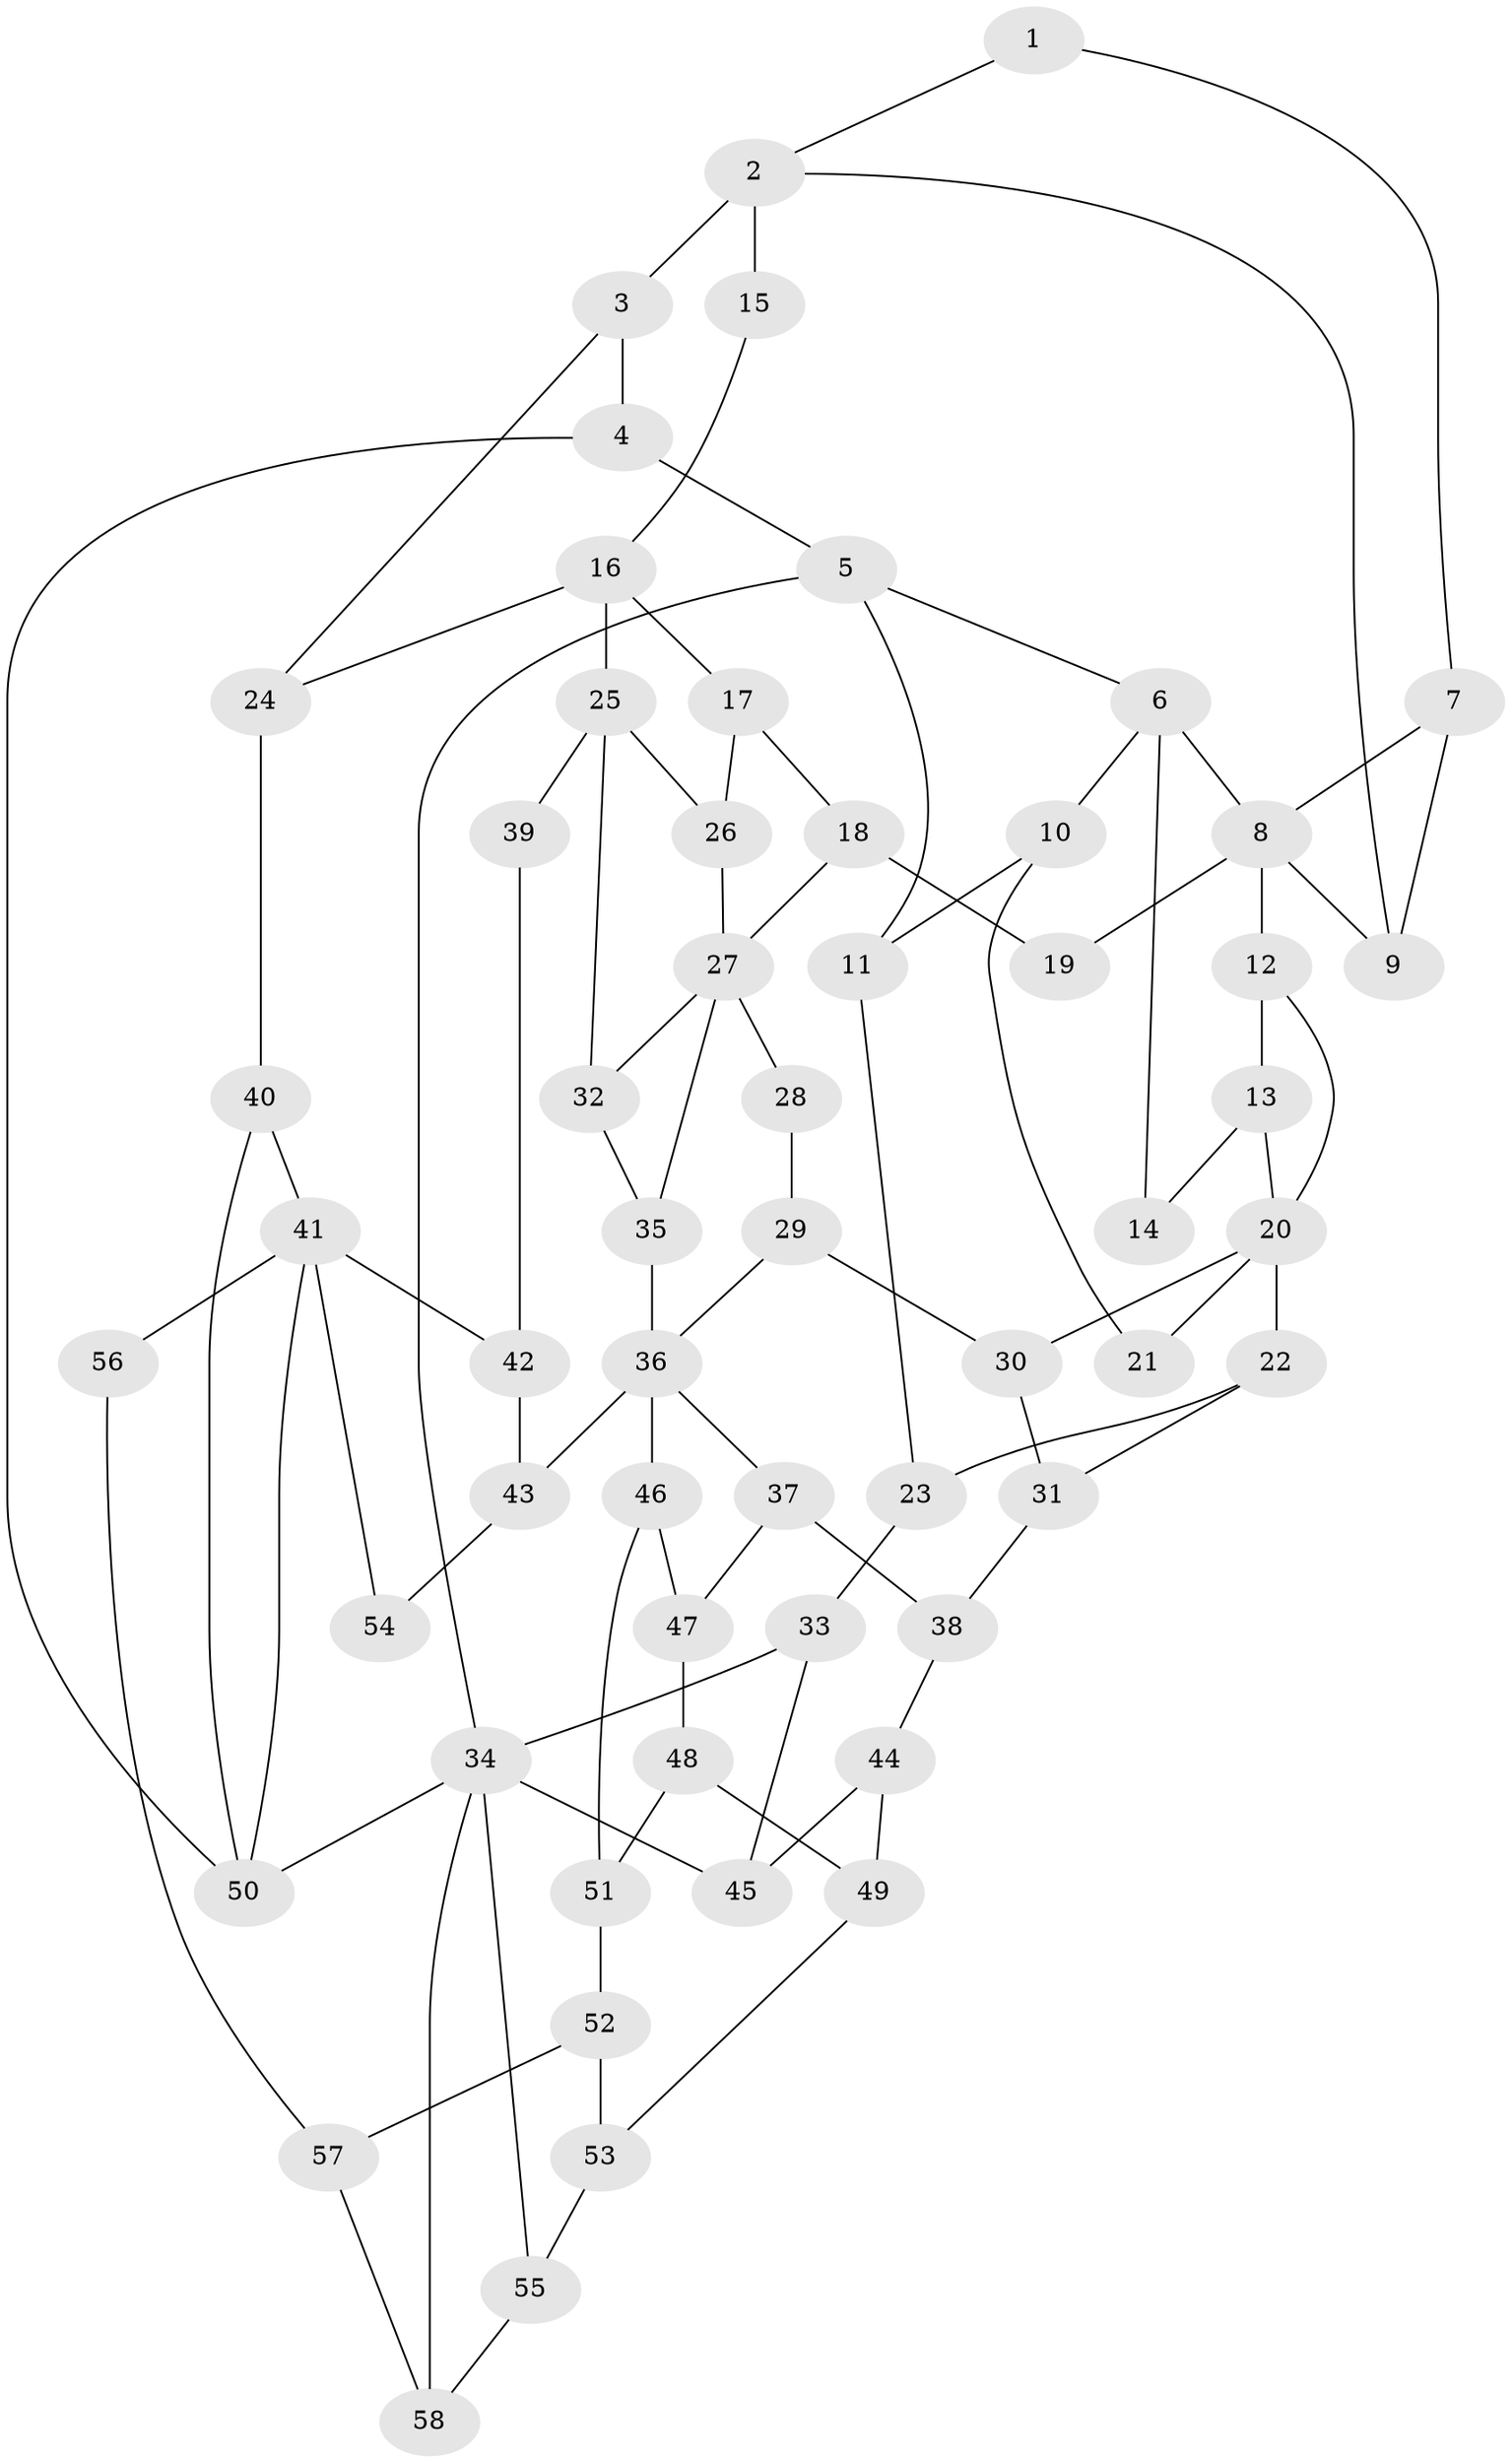 // original degree distribution, {3: 0.021052631578947368, 4: 0.28421052631578947, 6: 0.25263157894736843, 5: 0.4421052631578947}
// Generated by graph-tools (version 1.1) at 2025/54/03/04/25 22:54:13]
// undirected, 58 vertices, 92 edges
graph export_dot {
  node [color=gray90,style=filled];
  1;
  2;
  3;
  4;
  5;
  6;
  7;
  8;
  9;
  10;
  11;
  12;
  13;
  14;
  15;
  16;
  17;
  18;
  19;
  20;
  21;
  22;
  23;
  24;
  25;
  26;
  27;
  28;
  29;
  30;
  31;
  32;
  33;
  34;
  35;
  36;
  37;
  38;
  39;
  40;
  41;
  42;
  43;
  44;
  45;
  46;
  47;
  48;
  49;
  50;
  51;
  52;
  53;
  54;
  55;
  56;
  57;
  58;
  1 -- 2 [weight=1.0];
  1 -- 7 [weight=1.0];
  2 -- 3 [weight=2.0];
  2 -- 9 [weight=1.0];
  2 -- 15 [weight=2.0];
  3 -- 4 [weight=2.0];
  3 -- 24 [weight=1.0];
  4 -- 5 [weight=1.0];
  4 -- 50 [weight=1.0];
  5 -- 6 [weight=1.0];
  5 -- 11 [weight=1.0];
  5 -- 34 [weight=1.0];
  6 -- 8 [weight=1.0];
  6 -- 10 [weight=1.0];
  6 -- 14 [weight=2.0];
  7 -- 8 [weight=1.0];
  7 -- 9 [weight=1.0];
  8 -- 9 [weight=1.0];
  8 -- 12 [weight=1.0];
  8 -- 19 [weight=2.0];
  10 -- 11 [weight=1.0];
  10 -- 21 [weight=1.0];
  11 -- 23 [weight=1.0];
  12 -- 13 [weight=1.0];
  12 -- 20 [weight=1.0];
  13 -- 14 [weight=1.0];
  13 -- 20 [weight=1.0];
  15 -- 16 [weight=1.0];
  16 -- 17 [weight=1.0];
  16 -- 24 [weight=1.0];
  16 -- 25 [weight=2.0];
  17 -- 18 [weight=1.0];
  17 -- 26 [weight=1.0];
  18 -- 19 [weight=1.0];
  18 -- 27 [weight=1.0];
  20 -- 21 [weight=2.0];
  20 -- 22 [weight=1.0];
  20 -- 30 [weight=1.0];
  22 -- 23 [weight=1.0];
  22 -- 31 [weight=1.0];
  23 -- 33 [weight=1.0];
  24 -- 40 [weight=1.0];
  25 -- 26 [weight=1.0];
  25 -- 32 [weight=1.0];
  25 -- 39 [weight=2.0];
  26 -- 27 [weight=1.0];
  27 -- 28 [weight=2.0];
  27 -- 32 [weight=1.0];
  27 -- 35 [weight=1.0];
  28 -- 29 [weight=1.0];
  29 -- 30 [weight=1.0];
  29 -- 36 [weight=1.0];
  30 -- 31 [weight=1.0];
  31 -- 38 [weight=1.0];
  32 -- 35 [weight=1.0];
  33 -- 34 [weight=1.0];
  33 -- 45 [weight=1.0];
  34 -- 45 [weight=1.0];
  34 -- 50 [weight=1.0];
  34 -- 55 [weight=1.0];
  34 -- 58 [weight=1.0];
  35 -- 36 [weight=1.0];
  36 -- 37 [weight=1.0];
  36 -- 43 [weight=2.0];
  36 -- 46 [weight=1.0];
  37 -- 38 [weight=1.0];
  37 -- 47 [weight=1.0];
  38 -- 44 [weight=1.0];
  39 -- 42 [weight=1.0];
  40 -- 41 [weight=1.0];
  40 -- 50 [weight=1.0];
  41 -- 42 [weight=1.0];
  41 -- 50 [weight=1.0];
  41 -- 54 [weight=1.0];
  41 -- 56 [weight=2.0];
  42 -- 43 [weight=1.0];
  43 -- 54 [weight=2.0];
  44 -- 45 [weight=1.0];
  44 -- 49 [weight=1.0];
  46 -- 47 [weight=1.0];
  46 -- 51 [weight=1.0];
  47 -- 48 [weight=1.0];
  48 -- 49 [weight=1.0];
  48 -- 51 [weight=1.0];
  49 -- 53 [weight=1.0];
  51 -- 52 [weight=4.0];
  52 -- 53 [weight=1.0];
  52 -- 57 [weight=1.0];
  53 -- 55 [weight=1.0];
  55 -- 58 [weight=1.0];
  56 -- 57 [weight=1.0];
  57 -- 58 [weight=1.0];
}
